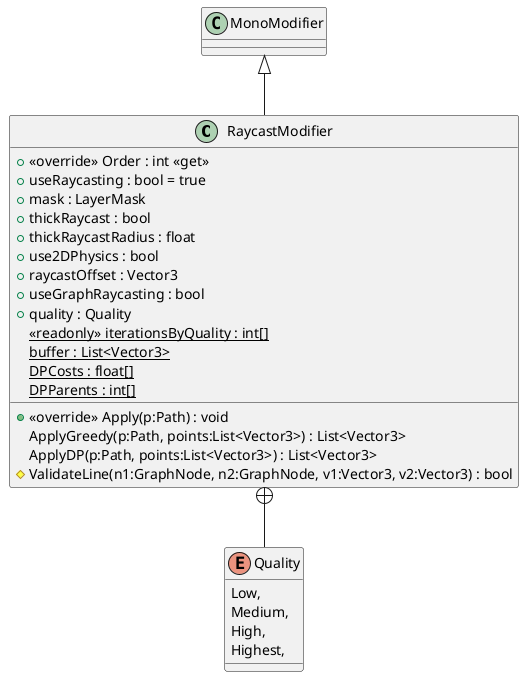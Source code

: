@startuml
class RaycastModifier {
    + <<override>> Order : int <<get>>
    + useRaycasting : bool = true
    + mask : LayerMask
    + thickRaycast : bool
    + thickRaycastRadius : float
    + use2DPhysics : bool
    + raycastOffset : Vector3
    + useGraphRaycasting : bool
    + quality : Quality
    {static} <<readonly>> iterationsByQuality : int[]
    {static} buffer : List<Vector3>
    {static} DPCosts : float[]
    {static} DPParents : int[]
    + <<override>> Apply(p:Path) : void
    ApplyGreedy(p:Path, points:List<Vector3>) : List<Vector3>
    ApplyDP(p:Path, points:List<Vector3>) : List<Vector3>
    # ValidateLine(n1:GraphNode, n2:GraphNode, v1:Vector3, v2:Vector3) : bool
}
enum Quality {
    Low,
    Medium,
    High,
    Highest,
}
MonoModifier <|-- RaycastModifier
RaycastModifier +-- Quality
@enduml
